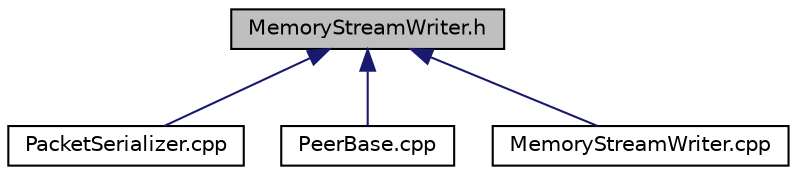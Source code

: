 digraph "MemoryStreamWriter.h"
{
  edge [fontname="Helvetica",fontsize="10",labelfontname="Helvetica",labelfontsize="10"];
  node [fontname="Helvetica",fontsize="10",shape=record];
  Node4 [label="MemoryStreamWriter.h",height=0.2,width=0.4,color="black", fillcolor="grey75", style="filled", fontcolor="black"];
  Node4 -> Node5 [dir="back",color="midnightblue",fontsize="10",style="solid",fontname="Helvetica"];
  Node5 [label="PacketSerializer.cpp",height=0.2,width=0.4,color="black", fillcolor="white", style="filled",URL="$_packet_serializer_8cpp.html"];
  Node4 -> Node6 [dir="back",color="midnightblue",fontsize="10",style="solid",fontname="Helvetica"];
  Node6 [label="PeerBase.cpp",height=0.2,width=0.4,color="black", fillcolor="white", style="filled",URL="$_peer_base_8cpp.html"];
  Node4 -> Node7 [dir="back",color="midnightblue",fontsize="10",style="solid",fontname="Helvetica"];
  Node7 [label="MemoryStreamWriter.cpp",height=0.2,width=0.4,color="black", fillcolor="white", style="filled",URL="$_memory_stream_writer_8cpp.html"];
}

